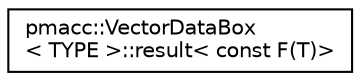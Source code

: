digraph "Graphical Class Hierarchy"
{
 // LATEX_PDF_SIZE
  edge [fontname="Helvetica",fontsize="10",labelfontname="Helvetica",labelfontsize="10"];
  node [fontname="Helvetica",fontsize="10",shape=record];
  rankdir="LR";
  Node0 [label="pmacc::VectorDataBox\l\< TYPE \>::result\< const F(T)\>",height=0.2,width=0.4,color="black", fillcolor="white", style="filled",URL="$structpmacc_1_1_vector_data_box_1_1result_3_01const_01_f_07_t_08_4.html",tooltip=" "];
}
